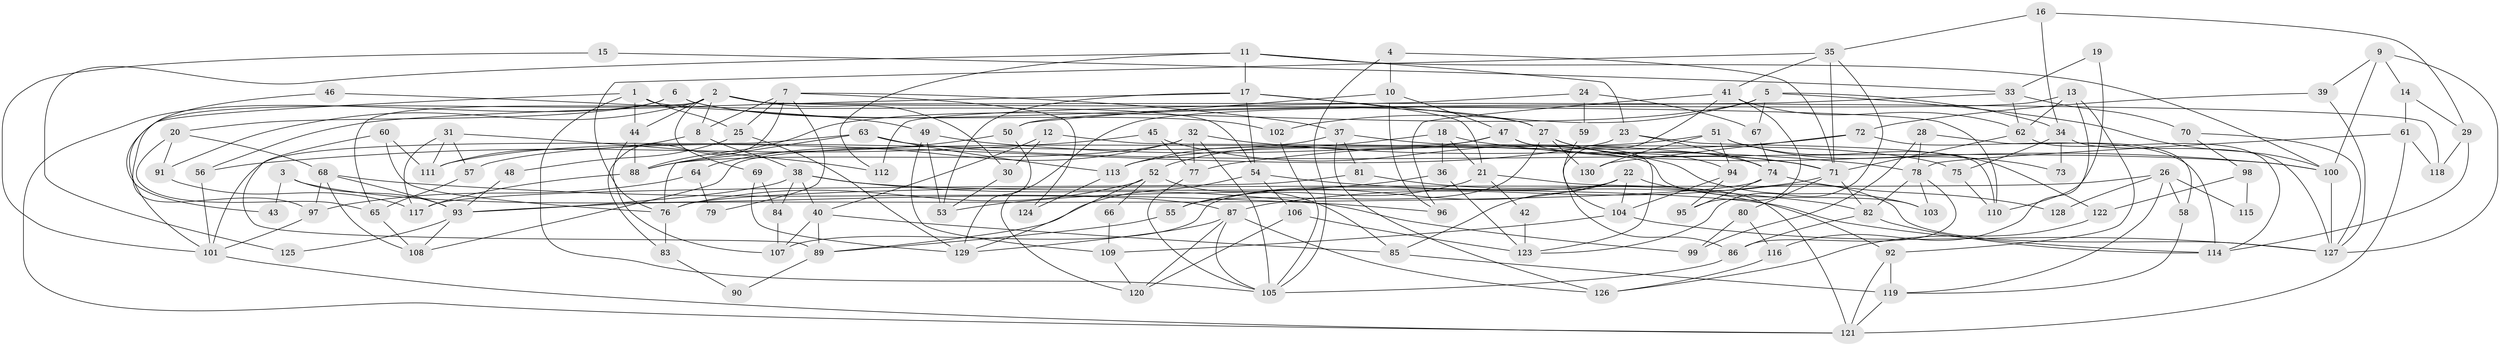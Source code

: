 // Generated by graph-tools (version 1.1) at 2025/52/03/09/25 04:52:19]
// undirected, 130 vertices, 260 edges
graph export_dot {
graph [start="1"]
  node [color=gray90,style=filled];
  1;
  2;
  3;
  4;
  5;
  6;
  7;
  8;
  9;
  10;
  11;
  12;
  13;
  14;
  15;
  16;
  17;
  18;
  19;
  20;
  21;
  22;
  23;
  24;
  25;
  26;
  27;
  28;
  29;
  30;
  31;
  32;
  33;
  34;
  35;
  36;
  37;
  38;
  39;
  40;
  41;
  42;
  43;
  44;
  45;
  46;
  47;
  48;
  49;
  50;
  51;
  52;
  53;
  54;
  55;
  56;
  57;
  58;
  59;
  60;
  61;
  62;
  63;
  64;
  65;
  66;
  67;
  68;
  69;
  70;
  71;
  72;
  73;
  74;
  75;
  76;
  77;
  78;
  79;
  80;
  81;
  82;
  83;
  84;
  85;
  86;
  87;
  88;
  89;
  90;
  91;
  92;
  93;
  94;
  95;
  96;
  97;
  98;
  99;
  100;
  101;
  102;
  103;
  104;
  105;
  106;
  107;
  108;
  109;
  110;
  111;
  112;
  113;
  114;
  115;
  116;
  117;
  118;
  119;
  120;
  121;
  122;
  123;
  124;
  125;
  126;
  127;
  128;
  129;
  130;
  1 -- 54;
  1 -- 105;
  1 -- 25;
  1 -- 43;
  1 -- 44;
  2 -- 69;
  2 -- 101;
  2 -- 8;
  2 -- 30;
  2 -- 44;
  2 -- 65;
  2 -- 91;
  2 -- 110;
  2 -- 118;
  3 -- 87;
  3 -- 93;
  3 -- 43;
  4 -- 105;
  4 -- 71;
  4 -- 10;
  5 -- 88;
  5 -- 34;
  5 -- 67;
  5 -- 100;
  5 -- 102;
  6 -- 27;
  6 -- 102;
  6 -- 20;
  6 -- 121;
  7 -- 8;
  7 -- 25;
  7 -- 37;
  7 -- 79;
  7 -- 83;
  7 -- 124;
  8 -- 38;
  8 -- 111;
  9 -- 14;
  9 -- 100;
  9 -- 39;
  9 -- 127;
  10 -- 50;
  10 -- 47;
  10 -- 96;
  11 -- 23;
  11 -- 100;
  11 -- 17;
  11 -- 112;
  11 -- 125;
  12 -- 103;
  12 -- 40;
  12 -- 30;
  13 -- 92;
  13 -- 62;
  13 -- 116;
  13 -- 120;
  14 -- 61;
  14 -- 29;
  15 -- 101;
  15 -- 33;
  16 -- 29;
  16 -- 35;
  16 -- 34;
  17 -- 21;
  17 -- 27;
  17 -- 53;
  17 -- 54;
  17 -- 56;
  18 -- 36;
  18 -- 100;
  18 -- 21;
  18 -- 113;
  19 -- 33;
  19 -- 110;
  20 -- 65;
  20 -- 68;
  20 -- 91;
  21 -- 121;
  21 -- 42;
  21 -- 55;
  22 -- 127;
  22 -- 107;
  22 -- 55;
  22 -- 85;
  22 -- 104;
  23 -- 74;
  23 -- 111;
  23 -- 110;
  24 -- 112;
  24 -- 67;
  24 -- 59;
  25 -- 129;
  25 -- 48;
  26 -- 58;
  26 -- 76;
  26 -- 115;
  26 -- 119;
  26 -- 128;
  27 -- 55;
  27 -- 71;
  27 -- 94;
  27 -- 130;
  28 -- 78;
  28 -- 99;
  28 -- 58;
  29 -- 118;
  29 -- 114;
  30 -- 53;
  31 -- 57;
  31 -- 111;
  31 -- 112;
  31 -- 117;
  32 -- 105;
  32 -- 88;
  32 -- 64;
  32 -- 77;
  32 -- 78;
  33 -- 62;
  33 -- 50;
  33 -- 70;
  34 -- 127;
  34 -- 73;
  34 -- 75;
  35 -- 41;
  35 -- 71;
  35 -- 76;
  35 -- 123;
  36 -- 53;
  36 -- 123;
  37 -- 75;
  37 -- 57;
  37 -- 81;
  37 -- 126;
  38 -- 40;
  38 -- 114;
  38 -- 84;
  38 -- 93;
  38 -- 99;
  39 -- 127;
  39 -- 72;
  40 -- 85;
  40 -- 89;
  40 -- 107;
  41 -- 95;
  41 -- 86;
  41 -- 62;
  41 -- 96;
  42 -- 123;
  44 -- 88;
  44 -- 107;
  45 -- 56;
  45 -- 77;
  45 -- 103;
  46 -- 97;
  46 -- 49;
  47 -- 108;
  47 -- 52;
  47 -- 74;
  47 -- 123;
  48 -- 93;
  49 -- 71;
  49 -- 53;
  49 -- 109;
  50 -- 88;
  50 -- 129;
  51 -- 130;
  51 -- 94;
  51 -- 73;
  51 -- 113;
  51 -- 122;
  52 -- 85;
  52 -- 66;
  52 -- 76;
  52 -- 129;
  54 -- 106;
  54 -- 82;
  54 -- 89;
  55 -- 89;
  56 -- 101;
  57 -- 65;
  58 -- 119;
  59 -- 104;
  60 -- 76;
  60 -- 89;
  60 -- 111;
  61 -- 78;
  61 -- 121;
  61 -- 118;
  62 -- 71;
  62 -- 114;
  63 -- 113;
  63 -- 76;
  63 -- 100;
  63 -- 101;
  64 -- 97;
  64 -- 79;
  65 -- 108;
  66 -- 109;
  67 -- 74;
  68 -- 96;
  68 -- 93;
  68 -- 97;
  68 -- 108;
  69 -- 84;
  69 -- 129;
  70 -- 127;
  70 -- 98;
  71 -- 82;
  71 -- 80;
  71 -- 87;
  72 -- 77;
  72 -- 114;
  72 -- 130;
  74 -- 93;
  74 -- 95;
  74 -- 128;
  75 -- 110;
  76 -- 83;
  77 -- 105;
  78 -- 82;
  78 -- 86;
  78 -- 103;
  80 -- 116;
  80 -- 99;
  81 -- 117;
  81 -- 92;
  82 -- 114;
  82 -- 86;
  83 -- 90;
  84 -- 107;
  85 -- 119;
  86 -- 105;
  87 -- 120;
  87 -- 105;
  87 -- 126;
  87 -- 129;
  88 -- 117;
  89 -- 90;
  91 -- 117;
  92 -- 119;
  92 -- 121;
  93 -- 108;
  93 -- 125;
  94 -- 104;
  94 -- 95;
  97 -- 101;
  98 -- 122;
  98 -- 115;
  100 -- 127;
  101 -- 121;
  102 -- 105;
  104 -- 127;
  104 -- 109;
  106 -- 123;
  106 -- 120;
  109 -- 120;
  113 -- 124;
  116 -- 126;
  119 -- 121;
  122 -- 126;
}
